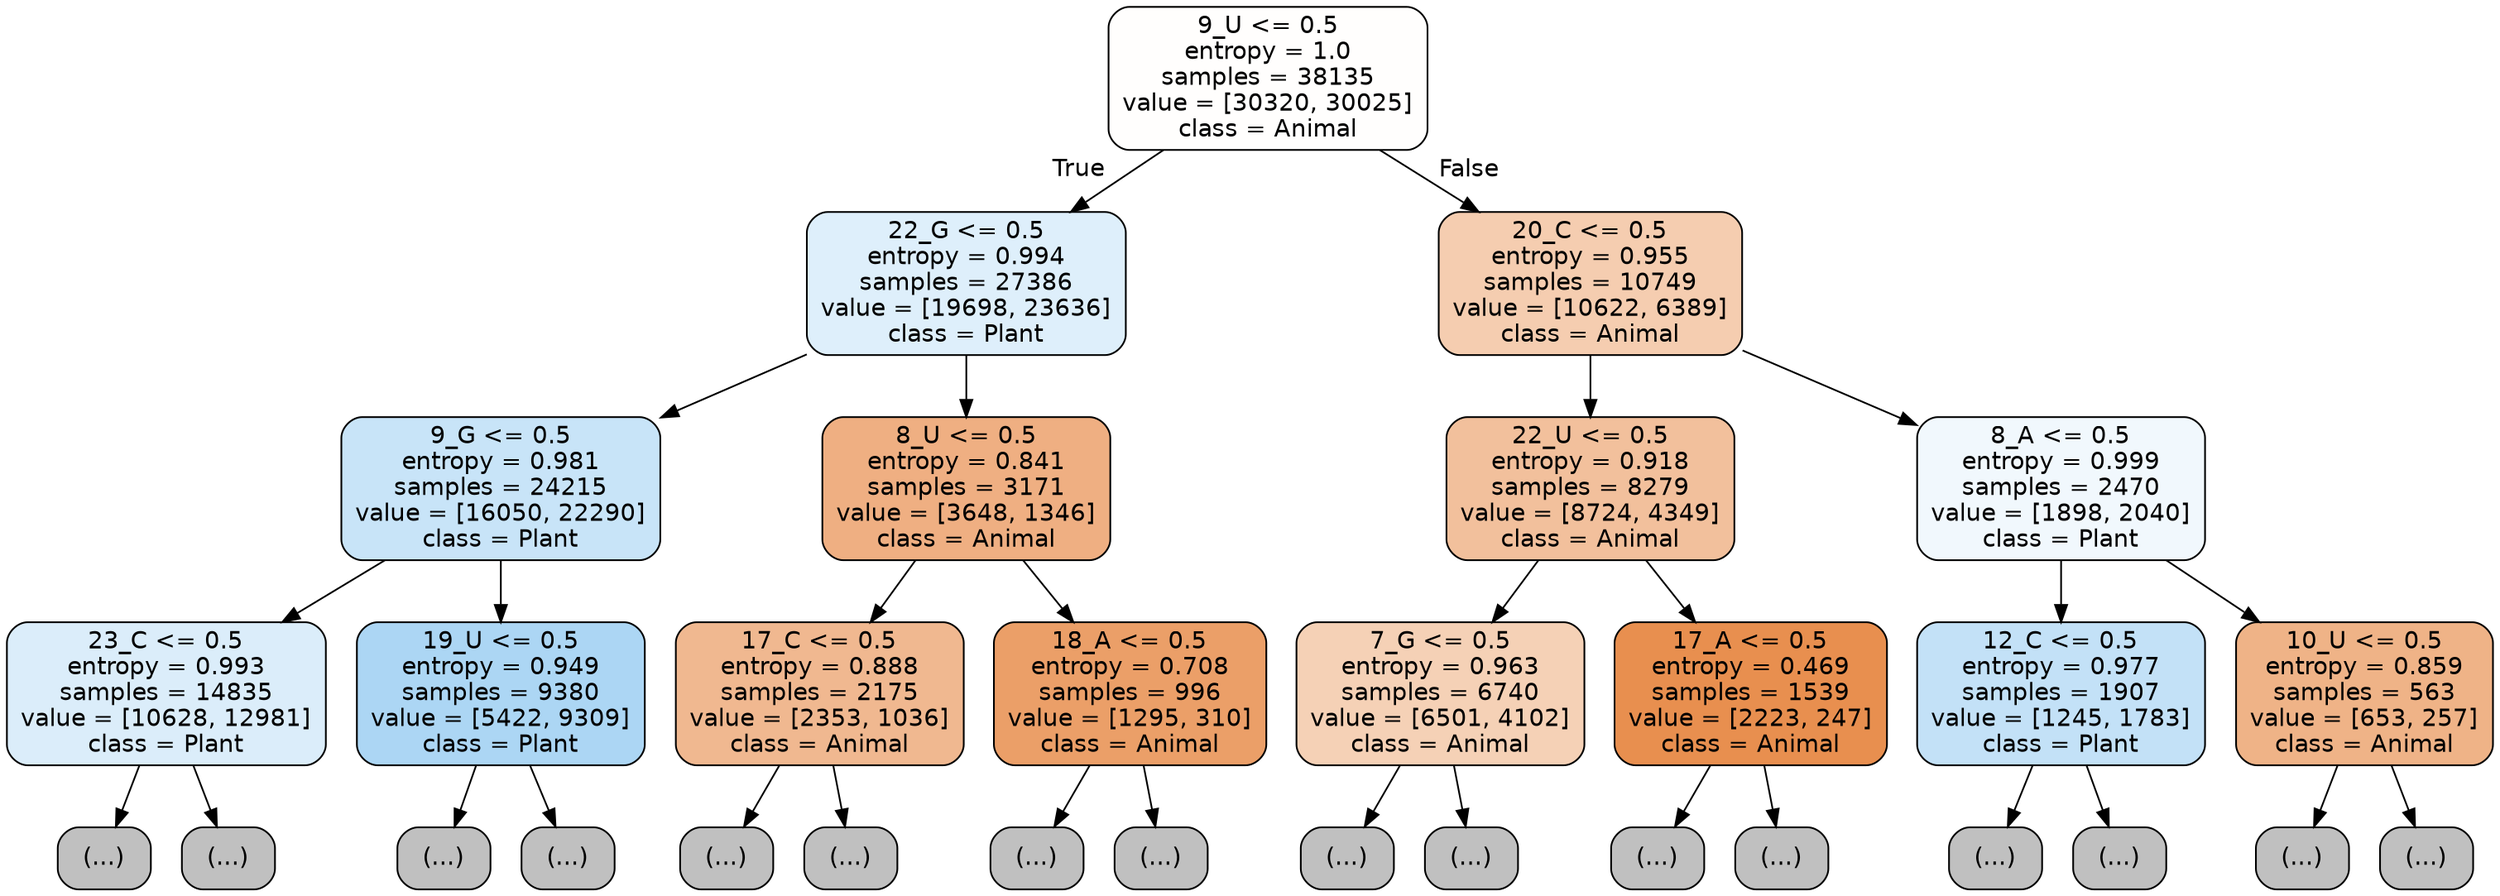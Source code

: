 digraph Tree {
node [shape=box, style="filled, rounded", color="black", fontname="helvetica"] ;
edge [fontname="helvetica"] ;
0 [label="9_U <= 0.5\nentropy = 1.0\nsamples = 38135\nvalue = [30320, 30025]\nclass = Animal", fillcolor="#fffefd"] ;
1 [label="22_G <= 0.5\nentropy = 0.994\nsamples = 27386\nvalue = [19698, 23636]\nclass = Plant", fillcolor="#deeffb"] ;
0 -> 1 [labeldistance=2.5, labelangle=45, headlabel="True"] ;
2 [label="9_G <= 0.5\nentropy = 0.981\nsamples = 24215\nvalue = [16050, 22290]\nclass = Plant", fillcolor="#c8e4f8"] ;
1 -> 2 ;
3 [label="23_C <= 0.5\nentropy = 0.993\nsamples = 14835\nvalue = [10628, 12981]\nclass = Plant", fillcolor="#dbedfa"] ;
2 -> 3 ;
4 [label="(...)", fillcolor="#C0C0C0"] ;
3 -> 4 ;
6613 [label="(...)", fillcolor="#C0C0C0"] ;
3 -> 6613 ;
6832 [label="19_U <= 0.5\nentropy = 0.949\nsamples = 9380\nvalue = [5422, 9309]\nclass = Plant", fillcolor="#acd6f4"] ;
2 -> 6832 ;
6833 [label="(...)", fillcolor="#C0C0C0"] ;
6832 -> 6833 ;
9636 [label="(...)", fillcolor="#C0C0C0"] ;
6832 -> 9636 ;
10651 [label="8_U <= 0.5\nentropy = 0.841\nsamples = 3171\nvalue = [3648, 1346]\nclass = Animal", fillcolor="#efaf82"] ;
1 -> 10651 ;
10652 [label="17_C <= 0.5\nentropy = 0.888\nsamples = 2175\nvalue = [2353, 1036]\nclass = Animal", fillcolor="#f0b890"] ;
10651 -> 10652 ;
10653 [label="(...)", fillcolor="#C0C0C0"] ;
10652 -> 10653 ;
11472 [label="(...)", fillcolor="#C0C0C0"] ;
10652 -> 11472 ;
11709 [label="18_A <= 0.5\nentropy = 0.708\nsamples = 996\nvalue = [1295, 310]\nclass = Animal", fillcolor="#eb9f68"] ;
10651 -> 11709 ;
11710 [label="(...)", fillcolor="#C0C0C0"] ;
11709 -> 11710 ;
12019 [label="(...)", fillcolor="#C0C0C0"] ;
11709 -> 12019 ;
12080 [label="20_C <= 0.5\nentropy = 0.955\nsamples = 10749\nvalue = [10622, 6389]\nclass = Animal", fillcolor="#f5cdb0"] ;
0 -> 12080 [labeldistance=2.5, labelangle=-45, headlabel="False"] ;
12081 [label="22_U <= 0.5\nentropy = 0.918\nsamples = 8279\nvalue = [8724, 4349]\nclass = Animal", fillcolor="#f2c09c"] ;
12080 -> 12081 ;
12082 [label="7_G <= 0.5\nentropy = 0.963\nsamples = 6740\nvalue = [6501, 4102]\nclass = Animal", fillcolor="#f5d1b6"] ;
12081 -> 12082 ;
12083 [label="(...)", fillcolor="#C0C0C0"] ;
12082 -> 12083 ;
14464 [label="(...)", fillcolor="#C0C0C0"] ;
12082 -> 14464 ;
15301 [label="17_A <= 0.5\nentropy = 0.469\nsamples = 1539\nvalue = [2223, 247]\nclass = Animal", fillcolor="#e88f4f"] ;
12081 -> 15301 ;
15302 [label="(...)", fillcolor="#C0C0C0"] ;
15301 -> 15302 ;
15657 [label="(...)", fillcolor="#C0C0C0"] ;
15301 -> 15657 ;
15732 [label="8_A <= 0.5\nentropy = 0.999\nsamples = 2470\nvalue = [1898, 2040]\nclass = Plant", fillcolor="#f1f8fd"] ;
12080 -> 15732 ;
15733 [label="12_C <= 0.5\nentropy = 0.977\nsamples = 1907\nvalue = [1245, 1783]\nclass = Plant", fillcolor="#c3e1f7"] ;
15732 -> 15733 ;
15734 [label="(...)", fillcolor="#C0C0C0"] ;
15733 -> 15734 ;
16447 [label="(...)", fillcolor="#C0C0C0"] ;
15733 -> 16447 ;
16612 [label="10_U <= 0.5\nentropy = 0.859\nsamples = 563\nvalue = [653, 257]\nclass = Animal", fillcolor="#efb387"] ;
15732 -> 16612 ;
16613 [label="(...)", fillcolor="#C0C0C0"] ;
16612 -> 16613 ;
16774 [label="(...)", fillcolor="#C0C0C0"] ;
16612 -> 16774 ;
}